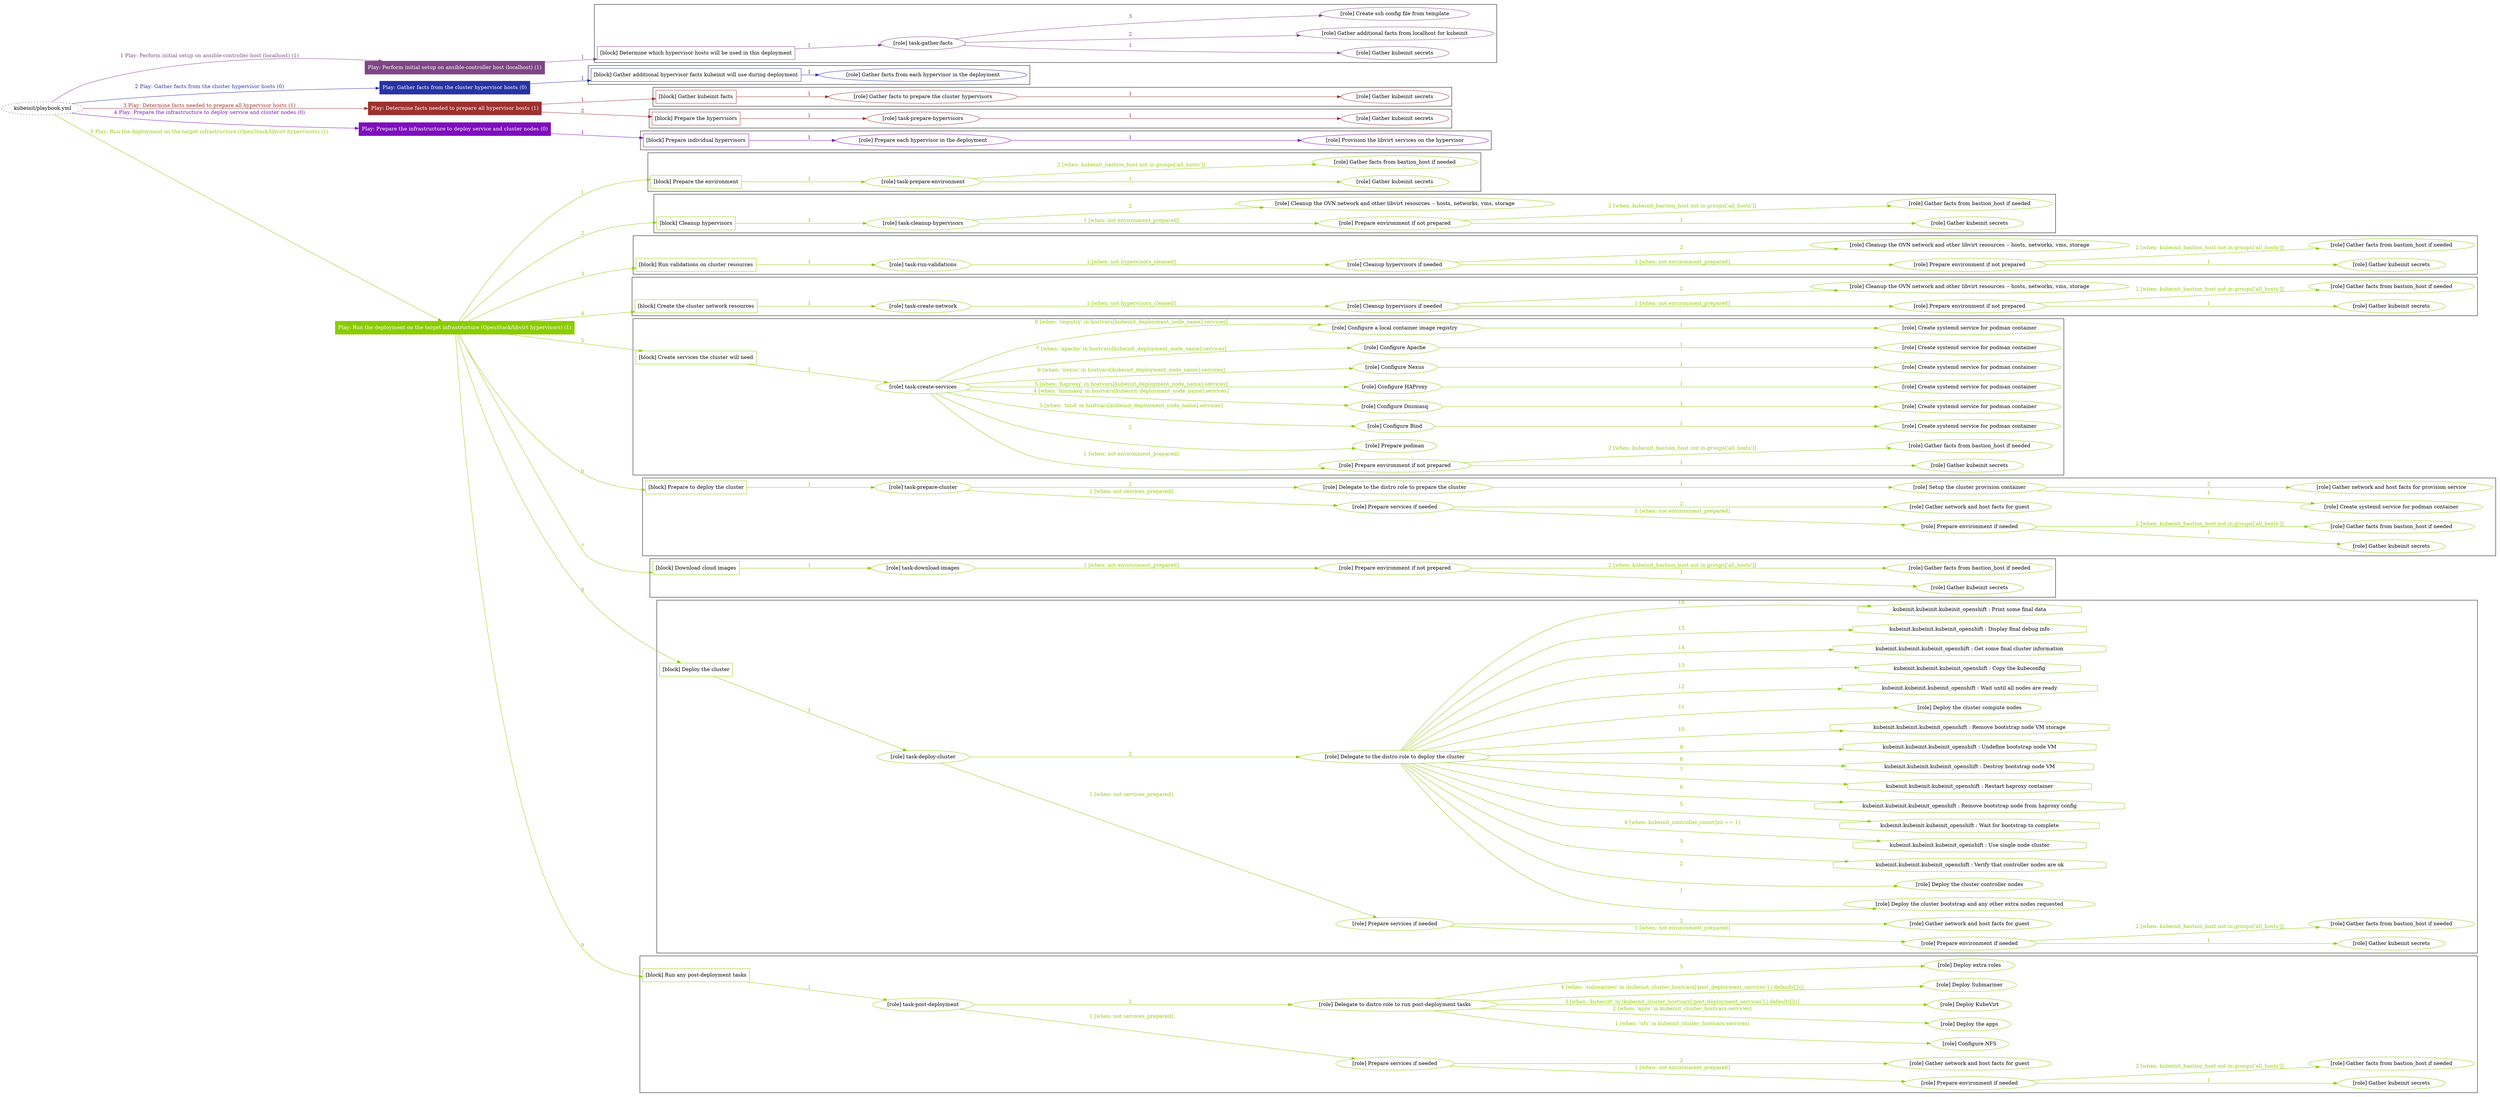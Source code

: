digraph {
	graph [concentrate=true ordering=in rankdir=LR ratio=fill]
	edge [esep=5 sep=10]
	"kubeinit/playbook.yml" [URL="/home/runner/work/kubeinit/kubeinit/kubeinit/playbook.yml" id=playbook_2d89cec2 style=dotted]
	"kubeinit/playbook.yml" -> play_f804d0a8 [label="1 Play: Perform initial setup on ansible-controller host (localhost) (1)" color="#7f4686" fontcolor="#7f4686" id=edge_play_f804d0a8 labeltooltip="1 Play: Perform initial setup on ansible-controller host (localhost) (1)" tooltip="1 Play: Perform initial setup on ansible-controller host (localhost) (1)"]
	subgraph "Play: Perform initial setup on ansible-controller host (localhost) (1)" {
		play_f804d0a8 [label="Play: Perform initial setup on ansible-controller host (localhost) (1)" URL="/home/runner/work/kubeinit/kubeinit/kubeinit/playbook.yml" color="#7f4686" fontcolor="#ffffff" id=play_f804d0a8 shape=box style=filled tooltip=localhost]
		play_f804d0a8 -> block_c2fae3d0 [label=1 color="#7f4686" fontcolor="#7f4686" id=edge_block_c2fae3d0 labeltooltip=1 tooltip=1]
		subgraph cluster_block_c2fae3d0 {
			block_c2fae3d0 [label="[block] Determine which hypervisor hosts will be used in this deployment" URL="/home/runner/work/kubeinit/kubeinit/kubeinit/playbook.yml" color="#7f4686" id=block_c2fae3d0 labeltooltip="Determine which hypervisor hosts will be used in this deployment" shape=box tooltip="Determine which hypervisor hosts will be used in this deployment"]
			block_c2fae3d0 -> role_fbce65bf [label="1 " color="#7f4686" fontcolor="#7f4686" id=edge_role_fbce65bf labeltooltip="1 " tooltip="1 "]
			subgraph "task-gather-facts" {
				role_fbce65bf [label="[role] task-gather-facts" URL="/home/runner/work/kubeinit/kubeinit/kubeinit/playbook.yml" color="#7f4686" id=role_fbce65bf tooltip="task-gather-facts"]
				role_fbce65bf -> role_a2bed62c [label="1 " color="#7f4686" fontcolor="#7f4686" id=edge_role_a2bed62c labeltooltip="1 " tooltip="1 "]
				subgraph "Gather kubeinit secrets" {
					role_a2bed62c [label="[role] Gather kubeinit secrets" URL="/home/runner/.ansible/collections/ansible_collections/kubeinit/kubeinit/roles/kubeinit_prepare/tasks/build_hypervisors_group.yml" color="#7f4686" id=role_a2bed62c tooltip="Gather kubeinit secrets"]
				}
				role_fbce65bf -> role_95b2a294 [label="2 " color="#7f4686" fontcolor="#7f4686" id=edge_role_95b2a294 labeltooltip="2 " tooltip="2 "]
				subgraph "Gather additional facts from localhost for kubeinit" {
					role_95b2a294 [label="[role] Gather additional facts from localhost for kubeinit" URL="/home/runner/.ansible/collections/ansible_collections/kubeinit/kubeinit/roles/kubeinit_prepare/tasks/build_hypervisors_group.yml" color="#7f4686" id=role_95b2a294 tooltip="Gather additional facts from localhost for kubeinit"]
				}
				role_fbce65bf -> role_32af27b3 [label="3 " color="#7f4686" fontcolor="#7f4686" id=edge_role_32af27b3 labeltooltip="3 " tooltip="3 "]
				subgraph "Create ssh config file from template" {
					role_32af27b3 [label="[role] Create ssh config file from template" URL="/home/runner/.ansible/collections/ansible_collections/kubeinit/kubeinit/roles/kubeinit_prepare/tasks/build_hypervisors_group.yml" color="#7f4686" id=role_32af27b3 tooltip="Create ssh config file from template"]
				}
			}
		}
	}
	"kubeinit/playbook.yml" -> play_397ecec4 [label="2 Play: Gather facts from the cluster hypervisor hosts (0)" color="#2832a4" fontcolor="#2832a4" id=edge_play_397ecec4 labeltooltip="2 Play: Gather facts from the cluster hypervisor hosts (0)" tooltip="2 Play: Gather facts from the cluster hypervisor hosts (0)"]
	subgraph "Play: Gather facts from the cluster hypervisor hosts (0)" {
		play_397ecec4 [label="Play: Gather facts from the cluster hypervisor hosts (0)" URL="/home/runner/work/kubeinit/kubeinit/kubeinit/playbook.yml" color="#2832a4" fontcolor="#ffffff" id=play_397ecec4 shape=box style=filled tooltip="Play: Gather facts from the cluster hypervisor hosts (0)"]
		play_397ecec4 -> block_583044f2 [label=1 color="#2832a4" fontcolor="#2832a4" id=edge_block_583044f2 labeltooltip=1 tooltip=1]
		subgraph cluster_block_583044f2 {
			block_583044f2 [label="[block] Gather additional hypervisor facts kubeinit will use during deployment" URL="/home/runner/work/kubeinit/kubeinit/kubeinit/playbook.yml" color="#2832a4" id=block_583044f2 labeltooltip="Gather additional hypervisor facts kubeinit will use during deployment" shape=box tooltip="Gather additional hypervisor facts kubeinit will use during deployment"]
			block_583044f2 -> role_77311afd [label="1 " color="#2832a4" fontcolor="#2832a4" id=edge_role_77311afd labeltooltip="1 " tooltip="1 "]
			subgraph "Gather facts from each hypervisor in the deployment" {
				role_77311afd [label="[role] Gather facts from each hypervisor in the deployment" URL="/home/runner/work/kubeinit/kubeinit/kubeinit/playbook.yml" color="#2832a4" id=role_77311afd tooltip="Gather facts from each hypervisor in the deployment"]
			}
		}
	}
	"kubeinit/playbook.yml" -> play_5069be98 [label="3 Play: Determine facts needed to prepare all hypervisor hosts (1)" color="#9d312f" fontcolor="#9d312f" id=edge_play_5069be98 labeltooltip="3 Play: Determine facts needed to prepare all hypervisor hosts (1)" tooltip="3 Play: Determine facts needed to prepare all hypervisor hosts (1)"]
	subgraph "Play: Determine facts needed to prepare all hypervisor hosts (1)" {
		play_5069be98 [label="Play: Determine facts needed to prepare all hypervisor hosts (1)" URL="/home/runner/work/kubeinit/kubeinit/kubeinit/playbook.yml" color="#9d312f" fontcolor="#ffffff" id=play_5069be98 shape=box style=filled tooltip=localhost]
		play_5069be98 -> block_ef9483ab [label=1 color="#9d312f" fontcolor="#9d312f" id=edge_block_ef9483ab labeltooltip=1 tooltip=1]
		subgraph cluster_block_ef9483ab {
			block_ef9483ab [label="[block] Gather kubeinit facts" URL="/home/runner/work/kubeinit/kubeinit/kubeinit/playbook.yml" color="#9d312f" id=block_ef9483ab labeltooltip="Gather kubeinit facts" shape=box tooltip="Gather kubeinit facts"]
			block_ef9483ab -> role_685e8c1d [label="1 " color="#9d312f" fontcolor="#9d312f" id=edge_role_685e8c1d labeltooltip="1 " tooltip="1 "]
			subgraph "Gather facts to prepare the cluster hypervisors" {
				role_685e8c1d [label="[role] Gather facts to prepare the cluster hypervisors" URL="/home/runner/work/kubeinit/kubeinit/kubeinit/playbook.yml" color="#9d312f" id=role_685e8c1d tooltip="Gather facts to prepare the cluster hypervisors"]
				role_685e8c1d -> role_532029a6 [label="1 " color="#9d312f" fontcolor="#9d312f" id=edge_role_532029a6 labeltooltip="1 " tooltip="1 "]
				subgraph "Gather kubeinit secrets" {
					role_532029a6 [label="[role] Gather kubeinit secrets" URL="/home/runner/.ansible/collections/ansible_collections/kubeinit/kubeinit/roles/kubeinit_prepare/tasks/gather_kubeinit_facts.yml" color="#9d312f" id=role_532029a6 tooltip="Gather kubeinit secrets"]
				}
			}
		}
		play_5069be98 -> block_d9164418 [label=2 color="#9d312f" fontcolor="#9d312f" id=edge_block_d9164418 labeltooltip=2 tooltip=2]
		subgraph cluster_block_d9164418 {
			block_d9164418 [label="[block] Prepare the hypervisors" URL="/home/runner/work/kubeinit/kubeinit/kubeinit/playbook.yml" color="#9d312f" id=block_d9164418 labeltooltip="Prepare the hypervisors" shape=box tooltip="Prepare the hypervisors"]
			block_d9164418 -> role_b32c4476 [label="1 " color="#9d312f" fontcolor="#9d312f" id=edge_role_b32c4476 labeltooltip="1 " tooltip="1 "]
			subgraph "task-prepare-hypervisors" {
				role_b32c4476 [label="[role] task-prepare-hypervisors" URL="/home/runner/work/kubeinit/kubeinit/kubeinit/playbook.yml" color="#9d312f" id=role_b32c4476 tooltip="task-prepare-hypervisors"]
				role_b32c4476 -> role_50bb71ec [label="1 " color="#9d312f" fontcolor="#9d312f" id=edge_role_50bb71ec labeltooltip="1 " tooltip="1 "]
				subgraph "Gather kubeinit secrets" {
					role_50bb71ec [label="[role] Gather kubeinit secrets" URL="/home/runner/.ansible/collections/ansible_collections/kubeinit/kubeinit/roles/kubeinit_prepare/tasks/gather_kubeinit_facts.yml" color="#9d312f" id=role_50bb71ec tooltip="Gather kubeinit secrets"]
				}
			}
		}
	}
	"kubeinit/playbook.yml" -> play_db5dba28 [label="4 Play: Prepare the infrastructure to deploy service and cluster nodes (0)" color="#7e0ebe" fontcolor="#7e0ebe" id=edge_play_db5dba28 labeltooltip="4 Play: Prepare the infrastructure to deploy service and cluster nodes (0)" tooltip="4 Play: Prepare the infrastructure to deploy service and cluster nodes (0)"]
	subgraph "Play: Prepare the infrastructure to deploy service and cluster nodes (0)" {
		play_db5dba28 [label="Play: Prepare the infrastructure to deploy service and cluster nodes (0)" URL="/home/runner/work/kubeinit/kubeinit/kubeinit/playbook.yml" color="#7e0ebe" fontcolor="#ffffff" id=play_db5dba28 shape=box style=filled tooltip="Play: Prepare the infrastructure to deploy service and cluster nodes (0)"]
		play_db5dba28 -> block_c2a3a880 [label=1 color="#7e0ebe" fontcolor="#7e0ebe" id=edge_block_c2a3a880 labeltooltip=1 tooltip=1]
		subgraph cluster_block_c2a3a880 {
			block_c2a3a880 [label="[block] Prepare individual hypervisors" URL="/home/runner/work/kubeinit/kubeinit/kubeinit/playbook.yml" color="#7e0ebe" id=block_c2a3a880 labeltooltip="Prepare individual hypervisors" shape=box tooltip="Prepare individual hypervisors"]
			block_c2a3a880 -> role_7e790722 [label="1 " color="#7e0ebe" fontcolor="#7e0ebe" id=edge_role_7e790722 labeltooltip="1 " tooltip="1 "]
			subgraph "Prepare each hypervisor in the deployment" {
				role_7e790722 [label="[role] Prepare each hypervisor in the deployment" URL="/home/runner/work/kubeinit/kubeinit/kubeinit/playbook.yml" color="#7e0ebe" id=role_7e790722 tooltip="Prepare each hypervisor in the deployment"]
				role_7e790722 -> role_66547500 [label="1 " color="#7e0ebe" fontcolor="#7e0ebe" id=edge_role_66547500 labeltooltip="1 " tooltip="1 "]
				subgraph "Provision the libvirt services on the hypervisor" {
					role_66547500 [label="[role] Provision the libvirt services on the hypervisor" URL="/home/runner/.ansible/collections/ansible_collections/kubeinit/kubeinit/roles/kubeinit_prepare/tasks/prepare_hypervisor.yml" color="#7e0ebe" id=role_66547500 tooltip="Provision the libvirt services on the hypervisor"]
				}
			}
		}
	}
	"kubeinit/playbook.yml" -> play_ec3b01bc [label="5 Play: Run the deployment on the target infrastructure (OpenStack/libvirt hypervisors) (1)" color="#8bcc00" fontcolor="#8bcc00" id=edge_play_ec3b01bc labeltooltip="5 Play: Run the deployment on the target infrastructure (OpenStack/libvirt hypervisors) (1)" tooltip="5 Play: Run the deployment on the target infrastructure (OpenStack/libvirt hypervisors) (1)"]
	subgraph "Play: Run the deployment on the target infrastructure (OpenStack/libvirt hypervisors) (1)" {
		play_ec3b01bc [label="Play: Run the deployment on the target infrastructure (OpenStack/libvirt hypervisors) (1)" URL="/home/runner/work/kubeinit/kubeinit/kubeinit/playbook.yml" color="#8bcc00" fontcolor="#ffffff" id=play_ec3b01bc shape=box style=filled tooltip=localhost]
		play_ec3b01bc -> block_82bf22e9 [label=1 color="#8bcc00" fontcolor="#8bcc00" id=edge_block_82bf22e9 labeltooltip=1 tooltip=1]
		subgraph cluster_block_82bf22e9 {
			block_82bf22e9 [label="[block] Prepare the environment" URL="/home/runner/work/kubeinit/kubeinit/kubeinit/playbook.yml" color="#8bcc00" id=block_82bf22e9 labeltooltip="Prepare the environment" shape=box tooltip="Prepare the environment"]
			block_82bf22e9 -> role_9a4dce06 [label="1 " color="#8bcc00" fontcolor="#8bcc00" id=edge_role_9a4dce06 labeltooltip="1 " tooltip="1 "]
			subgraph "task-prepare-environment" {
				role_9a4dce06 [label="[role] task-prepare-environment" URL="/home/runner/work/kubeinit/kubeinit/kubeinit/playbook.yml" color="#8bcc00" id=role_9a4dce06 tooltip="task-prepare-environment"]
				role_9a4dce06 -> role_5a33e8e3 [label="1 " color="#8bcc00" fontcolor="#8bcc00" id=edge_role_5a33e8e3 labeltooltip="1 " tooltip="1 "]
				subgraph "Gather kubeinit secrets" {
					role_5a33e8e3 [label="[role] Gather kubeinit secrets" URL="/home/runner/.ansible/collections/ansible_collections/kubeinit/kubeinit/roles/kubeinit_prepare/tasks/gather_kubeinit_facts.yml" color="#8bcc00" id=role_5a33e8e3 tooltip="Gather kubeinit secrets"]
				}
				role_9a4dce06 -> role_041e2d25 [label="2 [when: kubeinit_bastion_host not in groups['all_hosts']]" color="#8bcc00" fontcolor="#8bcc00" id=edge_role_041e2d25 labeltooltip="2 [when: kubeinit_bastion_host not in groups['all_hosts']]" tooltip="2 [when: kubeinit_bastion_host not in groups['all_hosts']]"]
				subgraph "Gather facts from bastion_host if needed" {
					role_041e2d25 [label="[role] Gather facts from bastion_host if needed" URL="/home/runner/.ansible/collections/ansible_collections/kubeinit/kubeinit/roles/kubeinit_prepare/tasks/main.yml" color="#8bcc00" id=role_041e2d25 tooltip="Gather facts from bastion_host if needed"]
				}
			}
		}
		play_ec3b01bc -> block_0cbc5b87 [label=2 color="#8bcc00" fontcolor="#8bcc00" id=edge_block_0cbc5b87 labeltooltip=2 tooltip=2]
		subgraph cluster_block_0cbc5b87 {
			block_0cbc5b87 [label="[block] Cleanup hypervisors" URL="/home/runner/work/kubeinit/kubeinit/kubeinit/playbook.yml" color="#8bcc00" id=block_0cbc5b87 labeltooltip="Cleanup hypervisors" shape=box tooltip="Cleanup hypervisors"]
			block_0cbc5b87 -> role_051f99f9 [label="1 " color="#8bcc00" fontcolor="#8bcc00" id=edge_role_051f99f9 labeltooltip="1 " tooltip="1 "]
			subgraph "task-cleanup-hypervisors" {
				role_051f99f9 [label="[role] task-cleanup-hypervisors" URL="/home/runner/work/kubeinit/kubeinit/kubeinit/playbook.yml" color="#8bcc00" id=role_051f99f9 tooltip="task-cleanup-hypervisors"]
				role_051f99f9 -> role_6793f28d [label="1 [when: not environment_prepared]" color="#8bcc00" fontcolor="#8bcc00" id=edge_role_6793f28d labeltooltip="1 [when: not environment_prepared]" tooltip="1 [when: not environment_prepared]"]
				subgraph "Prepare environment if not prepared" {
					role_6793f28d [label="[role] Prepare environment if not prepared" URL="/home/runner/.ansible/collections/ansible_collections/kubeinit/kubeinit/roles/kubeinit_libvirt/tasks/cleanup_hypervisors.yml" color="#8bcc00" id=role_6793f28d tooltip="Prepare environment if not prepared"]
					role_6793f28d -> role_e7d06548 [label="1 " color="#8bcc00" fontcolor="#8bcc00" id=edge_role_e7d06548 labeltooltip="1 " tooltip="1 "]
					subgraph "Gather kubeinit secrets" {
						role_e7d06548 [label="[role] Gather kubeinit secrets" URL="/home/runner/.ansible/collections/ansible_collections/kubeinit/kubeinit/roles/kubeinit_prepare/tasks/gather_kubeinit_facts.yml" color="#8bcc00" id=role_e7d06548 tooltip="Gather kubeinit secrets"]
					}
					role_6793f28d -> role_9310becb [label="2 [when: kubeinit_bastion_host not in groups['all_hosts']]" color="#8bcc00" fontcolor="#8bcc00" id=edge_role_9310becb labeltooltip="2 [when: kubeinit_bastion_host not in groups['all_hosts']]" tooltip="2 [when: kubeinit_bastion_host not in groups['all_hosts']]"]
					subgraph "Gather facts from bastion_host if needed" {
						role_9310becb [label="[role] Gather facts from bastion_host if needed" URL="/home/runner/.ansible/collections/ansible_collections/kubeinit/kubeinit/roles/kubeinit_prepare/tasks/main.yml" color="#8bcc00" id=role_9310becb tooltip="Gather facts from bastion_host if needed"]
					}
				}
				role_051f99f9 -> role_09af8f68 [label="2 " color="#8bcc00" fontcolor="#8bcc00" id=edge_role_09af8f68 labeltooltip="2 " tooltip="2 "]
				subgraph "Cleanup the OVN network and other libvirt resources -- hosts, networks, vms, storage" {
					role_09af8f68 [label="[role] Cleanup the OVN network and other libvirt resources -- hosts, networks, vms, storage" URL="/home/runner/.ansible/collections/ansible_collections/kubeinit/kubeinit/roles/kubeinit_libvirt/tasks/cleanup_hypervisors.yml" color="#8bcc00" id=role_09af8f68 tooltip="Cleanup the OVN network and other libvirt resources -- hosts, networks, vms, storage"]
				}
			}
		}
		play_ec3b01bc -> block_9920ec04 [label=3 color="#8bcc00" fontcolor="#8bcc00" id=edge_block_9920ec04 labeltooltip=3 tooltip=3]
		subgraph cluster_block_9920ec04 {
			block_9920ec04 [label="[block] Run validations on cluster resources" URL="/home/runner/work/kubeinit/kubeinit/kubeinit/playbook.yml" color="#8bcc00" id=block_9920ec04 labeltooltip="Run validations on cluster resources" shape=box tooltip="Run validations on cluster resources"]
			block_9920ec04 -> role_30acf5d7 [label="1 " color="#8bcc00" fontcolor="#8bcc00" id=edge_role_30acf5d7 labeltooltip="1 " tooltip="1 "]
			subgraph "task-run-validations" {
				role_30acf5d7 [label="[role] task-run-validations" URL="/home/runner/work/kubeinit/kubeinit/kubeinit/playbook.yml" color="#8bcc00" id=role_30acf5d7 tooltip="task-run-validations"]
				role_30acf5d7 -> role_66db9a13 [label="1 [when: not hypervisors_cleaned]" color="#8bcc00" fontcolor="#8bcc00" id=edge_role_66db9a13 labeltooltip="1 [when: not hypervisors_cleaned]" tooltip="1 [when: not hypervisors_cleaned]"]
				subgraph "Cleanup hypervisors if needed" {
					role_66db9a13 [label="[role] Cleanup hypervisors if needed" URL="/home/runner/.ansible/collections/ansible_collections/kubeinit/kubeinit/roles/kubeinit_validations/tasks/main.yml" color="#8bcc00" id=role_66db9a13 tooltip="Cleanup hypervisors if needed"]
					role_66db9a13 -> role_931ef100 [label="1 [when: not environment_prepared]" color="#8bcc00" fontcolor="#8bcc00" id=edge_role_931ef100 labeltooltip="1 [when: not environment_prepared]" tooltip="1 [when: not environment_prepared]"]
					subgraph "Prepare environment if not prepared" {
						role_931ef100 [label="[role] Prepare environment if not prepared" URL="/home/runner/.ansible/collections/ansible_collections/kubeinit/kubeinit/roles/kubeinit_libvirt/tasks/cleanup_hypervisors.yml" color="#8bcc00" id=role_931ef100 tooltip="Prepare environment if not prepared"]
						role_931ef100 -> role_b9eb2072 [label="1 " color="#8bcc00" fontcolor="#8bcc00" id=edge_role_b9eb2072 labeltooltip="1 " tooltip="1 "]
						subgraph "Gather kubeinit secrets" {
							role_b9eb2072 [label="[role] Gather kubeinit secrets" URL="/home/runner/.ansible/collections/ansible_collections/kubeinit/kubeinit/roles/kubeinit_prepare/tasks/gather_kubeinit_facts.yml" color="#8bcc00" id=role_b9eb2072 tooltip="Gather kubeinit secrets"]
						}
						role_931ef100 -> role_a6d5943b [label="2 [when: kubeinit_bastion_host not in groups['all_hosts']]" color="#8bcc00" fontcolor="#8bcc00" id=edge_role_a6d5943b labeltooltip="2 [when: kubeinit_bastion_host not in groups['all_hosts']]" tooltip="2 [when: kubeinit_bastion_host not in groups['all_hosts']]"]
						subgraph "Gather facts from bastion_host if needed" {
							role_a6d5943b [label="[role] Gather facts from bastion_host if needed" URL="/home/runner/.ansible/collections/ansible_collections/kubeinit/kubeinit/roles/kubeinit_prepare/tasks/main.yml" color="#8bcc00" id=role_a6d5943b tooltip="Gather facts from bastion_host if needed"]
						}
					}
					role_66db9a13 -> role_ffb6c5ae [label="2 " color="#8bcc00" fontcolor="#8bcc00" id=edge_role_ffb6c5ae labeltooltip="2 " tooltip="2 "]
					subgraph "Cleanup the OVN network and other libvirt resources -- hosts, networks, vms, storage" {
						role_ffb6c5ae [label="[role] Cleanup the OVN network and other libvirt resources -- hosts, networks, vms, storage" URL="/home/runner/.ansible/collections/ansible_collections/kubeinit/kubeinit/roles/kubeinit_libvirt/tasks/cleanup_hypervisors.yml" color="#8bcc00" id=role_ffb6c5ae tooltip="Cleanup the OVN network and other libvirt resources -- hosts, networks, vms, storage"]
					}
				}
			}
		}
		play_ec3b01bc -> block_1b2edfa9 [label=4 color="#8bcc00" fontcolor="#8bcc00" id=edge_block_1b2edfa9 labeltooltip=4 tooltip=4]
		subgraph cluster_block_1b2edfa9 {
			block_1b2edfa9 [label="[block] Create the cluster network resources" URL="/home/runner/work/kubeinit/kubeinit/kubeinit/playbook.yml" color="#8bcc00" id=block_1b2edfa9 labeltooltip="Create the cluster network resources" shape=box tooltip="Create the cluster network resources"]
			block_1b2edfa9 -> role_0ecd805f [label="1 " color="#8bcc00" fontcolor="#8bcc00" id=edge_role_0ecd805f labeltooltip="1 " tooltip="1 "]
			subgraph "task-create-network" {
				role_0ecd805f [label="[role] task-create-network" URL="/home/runner/work/kubeinit/kubeinit/kubeinit/playbook.yml" color="#8bcc00" id=role_0ecd805f tooltip="task-create-network"]
				role_0ecd805f -> role_55a44c06 [label="1 [when: not hypervisors_cleaned]" color="#8bcc00" fontcolor="#8bcc00" id=edge_role_55a44c06 labeltooltip="1 [when: not hypervisors_cleaned]" tooltip="1 [when: not hypervisors_cleaned]"]
				subgraph "Cleanup hypervisors if needed" {
					role_55a44c06 [label="[role] Cleanup hypervisors if needed" URL="/home/runner/.ansible/collections/ansible_collections/kubeinit/kubeinit/roles/kubeinit_libvirt/tasks/create_network.yml" color="#8bcc00" id=role_55a44c06 tooltip="Cleanup hypervisors if needed"]
					role_55a44c06 -> role_7d44aa93 [label="1 [when: not environment_prepared]" color="#8bcc00" fontcolor="#8bcc00" id=edge_role_7d44aa93 labeltooltip="1 [when: not environment_prepared]" tooltip="1 [when: not environment_prepared]"]
					subgraph "Prepare environment if not prepared" {
						role_7d44aa93 [label="[role] Prepare environment if not prepared" URL="/home/runner/.ansible/collections/ansible_collections/kubeinit/kubeinit/roles/kubeinit_libvirt/tasks/cleanup_hypervisors.yml" color="#8bcc00" id=role_7d44aa93 tooltip="Prepare environment if not prepared"]
						role_7d44aa93 -> role_d6fbf2f2 [label="1 " color="#8bcc00" fontcolor="#8bcc00" id=edge_role_d6fbf2f2 labeltooltip="1 " tooltip="1 "]
						subgraph "Gather kubeinit secrets" {
							role_d6fbf2f2 [label="[role] Gather kubeinit secrets" URL="/home/runner/.ansible/collections/ansible_collections/kubeinit/kubeinit/roles/kubeinit_prepare/tasks/gather_kubeinit_facts.yml" color="#8bcc00" id=role_d6fbf2f2 tooltip="Gather kubeinit secrets"]
						}
						role_7d44aa93 -> role_a9f3824c [label="2 [when: kubeinit_bastion_host not in groups['all_hosts']]" color="#8bcc00" fontcolor="#8bcc00" id=edge_role_a9f3824c labeltooltip="2 [when: kubeinit_bastion_host not in groups['all_hosts']]" tooltip="2 [when: kubeinit_bastion_host not in groups['all_hosts']]"]
						subgraph "Gather facts from bastion_host if needed" {
							role_a9f3824c [label="[role] Gather facts from bastion_host if needed" URL="/home/runner/.ansible/collections/ansible_collections/kubeinit/kubeinit/roles/kubeinit_prepare/tasks/main.yml" color="#8bcc00" id=role_a9f3824c tooltip="Gather facts from bastion_host if needed"]
						}
					}
					role_55a44c06 -> role_bc2e01d4 [label="2 " color="#8bcc00" fontcolor="#8bcc00" id=edge_role_bc2e01d4 labeltooltip="2 " tooltip="2 "]
					subgraph "Cleanup the OVN network and other libvirt resources -- hosts, networks, vms, storage" {
						role_bc2e01d4 [label="[role] Cleanup the OVN network and other libvirt resources -- hosts, networks, vms, storage" URL="/home/runner/.ansible/collections/ansible_collections/kubeinit/kubeinit/roles/kubeinit_libvirt/tasks/cleanup_hypervisors.yml" color="#8bcc00" id=role_bc2e01d4 tooltip="Cleanup the OVN network and other libvirt resources -- hosts, networks, vms, storage"]
					}
				}
			}
		}
		play_ec3b01bc -> block_61fd705f [label=5 color="#8bcc00" fontcolor="#8bcc00" id=edge_block_61fd705f labeltooltip=5 tooltip=5]
		subgraph cluster_block_61fd705f {
			block_61fd705f [label="[block] Create services the cluster will need" URL="/home/runner/work/kubeinit/kubeinit/kubeinit/playbook.yml" color="#8bcc00" id=block_61fd705f labeltooltip="Create services the cluster will need" shape=box tooltip="Create services the cluster will need"]
			block_61fd705f -> role_12852567 [label="1 " color="#8bcc00" fontcolor="#8bcc00" id=edge_role_12852567 labeltooltip="1 " tooltip="1 "]
			subgraph "task-create-services" {
				role_12852567 [label="[role] task-create-services" URL="/home/runner/work/kubeinit/kubeinit/kubeinit/playbook.yml" color="#8bcc00" id=role_12852567 tooltip="task-create-services"]
				role_12852567 -> role_05748959 [label="1 [when: not environment_prepared]" color="#8bcc00" fontcolor="#8bcc00" id=edge_role_05748959 labeltooltip="1 [when: not environment_prepared]" tooltip="1 [when: not environment_prepared]"]
				subgraph "Prepare environment if not prepared" {
					role_05748959 [label="[role] Prepare environment if not prepared" URL="/home/runner/.ansible/collections/ansible_collections/kubeinit/kubeinit/roles/kubeinit_services/tasks/main.yml" color="#8bcc00" id=role_05748959 tooltip="Prepare environment if not prepared"]
					role_05748959 -> role_b3fdc9f5 [label="1 " color="#8bcc00" fontcolor="#8bcc00" id=edge_role_b3fdc9f5 labeltooltip="1 " tooltip="1 "]
					subgraph "Gather kubeinit secrets" {
						role_b3fdc9f5 [label="[role] Gather kubeinit secrets" URL="/home/runner/.ansible/collections/ansible_collections/kubeinit/kubeinit/roles/kubeinit_prepare/tasks/gather_kubeinit_facts.yml" color="#8bcc00" id=role_b3fdc9f5 tooltip="Gather kubeinit secrets"]
					}
					role_05748959 -> role_50d6d480 [label="2 [when: kubeinit_bastion_host not in groups['all_hosts']]" color="#8bcc00" fontcolor="#8bcc00" id=edge_role_50d6d480 labeltooltip="2 [when: kubeinit_bastion_host not in groups['all_hosts']]" tooltip="2 [when: kubeinit_bastion_host not in groups['all_hosts']]"]
					subgraph "Gather facts from bastion_host if needed" {
						role_50d6d480 [label="[role] Gather facts from bastion_host if needed" URL="/home/runner/.ansible/collections/ansible_collections/kubeinit/kubeinit/roles/kubeinit_prepare/tasks/main.yml" color="#8bcc00" id=role_50d6d480 tooltip="Gather facts from bastion_host if needed"]
					}
				}
				role_12852567 -> role_67ed81de [label="2 " color="#8bcc00" fontcolor="#8bcc00" id=edge_role_67ed81de labeltooltip="2 " tooltip="2 "]
				subgraph "Prepare podman" {
					role_67ed81de [label="[role] Prepare podman" URL="/home/runner/.ansible/collections/ansible_collections/kubeinit/kubeinit/roles/kubeinit_services/tasks/00_create_service_pod.yml" color="#8bcc00" id=role_67ed81de tooltip="Prepare podman"]
				}
				role_12852567 -> role_6922cdb2 [label="3 [when: 'bind' in hostvars[kubeinit_deployment_node_name].services]" color="#8bcc00" fontcolor="#8bcc00" id=edge_role_6922cdb2 labeltooltip="3 [when: 'bind' in hostvars[kubeinit_deployment_node_name].services]" tooltip="3 [when: 'bind' in hostvars[kubeinit_deployment_node_name].services]"]
				subgraph "Configure Bind" {
					role_6922cdb2 [label="[role] Configure Bind" URL="/home/runner/.ansible/collections/ansible_collections/kubeinit/kubeinit/roles/kubeinit_services/tasks/start_services_containers.yml" color="#8bcc00" id=role_6922cdb2 tooltip="Configure Bind"]
					role_6922cdb2 -> role_7eacbf1d [label="1 " color="#8bcc00" fontcolor="#8bcc00" id=edge_role_7eacbf1d labeltooltip="1 " tooltip="1 "]
					subgraph "Create systemd service for podman container" {
						role_7eacbf1d [label="[role] Create systemd service for podman container" URL="/home/runner/.ansible/collections/ansible_collections/kubeinit/kubeinit/roles/kubeinit_bind/tasks/main.yml" color="#8bcc00" id=role_7eacbf1d tooltip="Create systemd service for podman container"]
					}
				}
				role_12852567 -> role_46094e14 [label="4 [when: 'dnsmasq' in hostvars[kubeinit_deployment_node_name].services]" color="#8bcc00" fontcolor="#8bcc00" id=edge_role_46094e14 labeltooltip="4 [when: 'dnsmasq' in hostvars[kubeinit_deployment_node_name].services]" tooltip="4 [when: 'dnsmasq' in hostvars[kubeinit_deployment_node_name].services]"]
				subgraph "Configure Dnsmasq" {
					role_46094e14 [label="[role] Configure Dnsmasq" URL="/home/runner/.ansible/collections/ansible_collections/kubeinit/kubeinit/roles/kubeinit_services/tasks/start_services_containers.yml" color="#8bcc00" id=role_46094e14 tooltip="Configure Dnsmasq"]
					role_46094e14 -> role_415014da [label="1 " color="#8bcc00" fontcolor="#8bcc00" id=edge_role_415014da labeltooltip="1 " tooltip="1 "]
					subgraph "Create systemd service for podman container" {
						role_415014da [label="[role] Create systemd service for podman container" URL="/home/runner/.ansible/collections/ansible_collections/kubeinit/kubeinit/roles/kubeinit_dnsmasq/tasks/main.yml" color="#8bcc00" id=role_415014da tooltip="Create systemd service for podman container"]
					}
				}
				role_12852567 -> role_8dca425c [label="5 [when: 'haproxy' in hostvars[kubeinit_deployment_node_name].services]" color="#8bcc00" fontcolor="#8bcc00" id=edge_role_8dca425c labeltooltip="5 [when: 'haproxy' in hostvars[kubeinit_deployment_node_name].services]" tooltip="5 [when: 'haproxy' in hostvars[kubeinit_deployment_node_name].services]"]
				subgraph "Configure HAProxy" {
					role_8dca425c [label="[role] Configure HAProxy" URL="/home/runner/.ansible/collections/ansible_collections/kubeinit/kubeinit/roles/kubeinit_services/tasks/start_services_containers.yml" color="#8bcc00" id=role_8dca425c tooltip="Configure HAProxy"]
					role_8dca425c -> role_4b9a9977 [label="1 " color="#8bcc00" fontcolor="#8bcc00" id=edge_role_4b9a9977 labeltooltip="1 " tooltip="1 "]
					subgraph "Create systemd service for podman container" {
						role_4b9a9977 [label="[role] Create systemd service for podman container" URL="/home/runner/.ansible/collections/ansible_collections/kubeinit/kubeinit/roles/kubeinit_haproxy/tasks/main.yml" color="#8bcc00" id=role_4b9a9977 tooltip="Create systemd service for podman container"]
					}
				}
				role_12852567 -> role_a4807409 [label="6 [when: 'nexus' in hostvars[kubeinit_deployment_node_name].services]" color="#8bcc00" fontcolor="#8bcc00" id=edge_role_a4807409 labeltooltip="6 [when: 'nexus' in hostvars[kubeinit_deployment_node_name].services]" tooltip="6 [when: 'nexus' in hostvars[kubeinit_deployment_node_name].services]"]
				subgraph "Configure Nexus" {
					role_a4807409 [label="[role] Configure Nexus" URL="/home/runner/.ansible/collections/ansible_collections/kubeinit/kubeinit/roles/kubeinit_services/tasks/start_services_containers.yml" color="#8bcc00" id=role_a4807409 tooltip="Configure Nexus"]
					role_a4807409 -> role_c62c59d0 [label="1 " color="#8bcc00" fontcolor="#8bcc00" id=edge_role_c62c59d0 labeltooltip="1 " tooltip="1 "]
					subgraph "Create systemd service for podman container" {
						role_c62c59d0 [label="[role] Create systemd service for podman container" URL="/home/runner/.ansible/collections/ansible_collections/kubeinit/kubeinit/roles/kubeinit_nexus/tasks/main.yml" color="#8bcc00" id=role_c62c59d0 tooltip="Create systemd service for podman container"]
					}
				}
				role_12852567 -> role_136a867c [label="7 [when: 'apache' in hostvars[kubeinit_deployment_node_name].services]" color="#8bcc00" fontcolor="#8bcc00" id=edge_role_136a867c labeltooltip="7 [when: 'apache' in hostvars[kubeinit_deployment_node_name].services]" tooltip="7 [when: 'apache' in hostvars[kubeinit_deployment_node_name].services]"]
				subgraph "Configure Apache" {
					role_136a867c [label="[role] Configure Apache" URL="/home/runner/.ansible/collections/ansible_collections/kubeinit/kubeinit/roles/kubeinit_services/tasks/start_services_containers.yml" color="#8bcc00" id=role_136a867c tooltip="Configure Apache"]
					role_136a867c -> role_b4e6fcc5 [label="1 " color="#8bcc00" fontcolor="#8bcc00" id=edge_role_b4e6fcc5 labeltooltip="1 " tooltip="1 "]
					subgraph "Create systemd service for podman container" {
						role_b4e6fcc5 [label="[role] Create systemd service for podman container" URL="/home/runner/.ansible/collections/ansible_collections/kubeinit/kubeinit/roles/kubeinit_apache/tasks/main.yml" color="#8bcc00" id=role_b4e6fcc5 tooltip="Create systemd service for podman container"]
					}
				}
				role_12852567 -> role_a1e2bf2a [label="8 [when: 'registry' in hostvars[kubeinit_deployment_node_name].services]" color="#8bcc00" fontcolor="#8bcc00" id=edge_role_a1e2bf2a labeltooltip="8 [when: 'registry' in hostvars[kubeinit_deployment_node_name].services]" tooltip="8 [when: 'registry' in hostvars[kubeinit_deployment_node_name].services]"]
				subgraph "Configure a local container image registry" {
					role_a1e2bf2a [label="[role] Configure a local container image registry" URL="/home/runner/.ansible/collections/ansible_collections/kubeinit/kubeinit/roles/kubeinit_services/tasks/start_services_containers.yml" color="#8bcc00" id=role_a1e2bf2a tooltip="Configure a local container image registry"]
					role_a1e2bf2a -> role_d347e96a [label="1 " color="#8bcc00" fontcolor="#8bcc00" id=edge_role_d347e96a labeltooltip="1 " tooltip="1 "]
					subgraph "Create systemd service for podman container" {
						role_d347e96a [label="[role] Create systemd service for podman container" URL="/home/runner/.ansible/collections/ansible_collections/kubeinit/kubeinit/roles/kubeinit_registry/tasks/main.yml" color="#8bcc00" id=role_d347e96a tooltip="Create systemd service for podman container"]
					}
				}
			}
		}
		play_ec3b01bc -> block_7498ead3 [label=6 color="#8bcc00" fontcolor="#8bcc00" id=edge_block_7498ead3 labeltooltip=6 tooltip=6]
		subgraph cluster_block_7498ead3 {
			block_7498ead3 [label="[block] Prepare to deploy the cluster" URL="/home/runner/work/kubeinit/kubeinit/kubeinit/playbook.yml" color="#8bcc00" id=block_7498ead3 labeltooltip="Prepare to deploy the cluster" shape=box tooltip="Prepare to deploy the cluster"]
			block_7498ead3 -> role_93d172fc [label="1 " color="#8bcc00" fontcolor="#8bcc00" id=edge_role_93d172fc labeltooltip="1 " tooltip="1 "]
			subgraph "task-prepare-cluster" {
				role_93d172fc [label="[role] task-prepare-cluster" URL="/home/runner/work/kubeinit/kubeinit/kubeinit/playbook.yml" color="#8bcc00" id=role_93d172fc tooltip="task-prepare-cluster"]
				role_93d172fc -> role_c3e30fb0 [label="1 [when: not services_prepared]" color="#8bcc00" fontcolor="#8bcc00" id=edge_role_c3e30fb0 labeltooltip="1 [when: not services_prepared]" tooltip="1 [when: not services_prepared]"]
				subgraph "Prepare services if needed" {
					role_c3e30fb0 [label="[role] Prepare services if needed" URL="/home/runner/.ansible/collections/ansible_collections/kubeinit/kubeinit/roles/kubeinit_prepare/tasks/prepare_cluster.yml" color="#8bcc00" id=role_c3e30fb0 tooltip="Prepare services if needed"]
					role_c3e30fb0 -> role_ec446d6d [label="1 [when: not environment_prepared]" color="#8bcc00" fontcolor="#8bcc00" id=edge_role_ec446d6d labeltooltip="1 [when: not environment_prepared]" tooltip="1 [when: not environment_prepared]"]
					subgraph "Prepare environment if needed" {
						role_ec446d6d [label="[role] Prepare environment if needed" URL="/home/runner/.ansible/collections/ansible_collections/kubeinit/kubeinit/roles/kubeinit_services/tasks/prepare_services.yml" color="#8bcc00" id=role_ec446d6d tooltip="Prepare environment if needed"]
						role_ec446d6d -> role_21bc5832 [label="1 " color="#8bcc00" fontcolor="#8bcc00" id=edge_role_21bc5832 labeltooltip="1 " tooltip="1 "]
						subgraph "Gather kubeinit secrets" {
							role_21bc5832 [label="[role] Gather kubeinit secrets" URL="/home/runner/.ansible/collections/ansible_collections/kubeinit/kubeinit/roles/kubeinit_prepare/tasks/gather_kubeinit_facts.yml" color="#8bcc00" id=role_21bc5832 tooltip="Gather kubeinit secrets"]
						}
						role_ec446d6d -> role_5d34ccf7 [label="2 [when: kubeinit_bastion_host not in groups['all_hosts']]" color="#8bcc00" fontcolor="#8bcc00" id=edge_role_5d34ccf7 labeltooltip="2 [when: kubeinit_bastion_host not in groups['all_hosts']]" tooltip="2 [when: kubeinit_bastion_host not in groups['all_hosts']]"]
						subgraph "Gather facts from bastion_host if needed" {
							role_5d34ccf7 [label="[role] Gather facts from bastion_host if needed" URL="/home/runner/.ansible/collections/ansible_collections/kubeinit/kubeinit/roles/kubeinit_prepare/tasks/main.yml" color="#8bcc00" id=role_5d34ccf7 tooltip="Gather facts from bastion_host if needed"]
						}
					}
					role_c3e30fb0 -> role_37cc78cc [label="2 " color="#8bcc00" fontcolor="#8bcc00" id=edge_role_37cc78cc labeltooltip="2 " tooltip="2 "]
					subgraph "Gather network and host facts for guest" {
						role_37cc78cc [label="[role] Gather network and host facts for guest" URL="/home/runner/.ansible/collections/ansible_collections/kubeinit/kubeinit/roles/kubeinit_services/tasks/prepare_services.yml" color="#8bcc00" id=role_37cc78cc tooltip="Gather network and host facts for guest"]
					}
				}
				role_93d172fc -> role_5e623a1c [label="2 " color="#8bcc00" fontcolor="#8bcc00" id=edge_role_5e623a1c labeltooltip="2 " tooltip="2 "]
				subgraph "Delegate to the distro role to prepare the cluster" {
					role_5e623a1c [label="[role] Delegate to the distro role to prepare the cluster" URL="/home/runner/.ansible/collections/ansible_collections/kubeinit/kubeinit/roles/kubeinit_prepare/tasks/prepare_cluster.yml" color="#8bcc00" id=role_5e623a1c tooltip="Delegate to the distro role to prepare the cluster"]
					role_5e623a1c -> role_8de1a960 [label="1 " color="#8bcc00" fontcolor="#8bcc00" id=edge_role_8de1a960 labeltooltip="1 " tooltip="1 "]
					subgraph "Setup the cluster provision container" {
						role_8de1a960 [label="[role] Setup the cluster provision container" URL="/home/runner/.ansible/collections/ansible_collections/kubeinit/kubeinit/roles/kubeinit_openshift/tasks/prepare_cluster.yml" color="#8bcc00" id=role_8de1a960 tooltip="Setup the cluster provision container"]
						role_8de1a960 -> role_04d658f6 [label="1 " color="#8bcc00" fontcolor="#8bcc00" id=edge_role_04d658f6 labeltooltip="1 " tooltip="1 "]
						subgraph "Create systemd service for podman container" {
							role_04d658f6 [label="[role] Create systemd service for podman container" URL="/home/runner/.ansible/collections/ansible_collections/kubeinit/kubeinit/roles/kubeinit_services/tasks/create_provision_container.yml" color="#8bcc00" id=role_04d658f6 tooltip="Create systemd service for podman container"]
						}
						role_8de1a960 -> role_5ddbee76 [label="2 " color="#8bcc00" fontcolor="#8bcc00" id=edge_role_5ddbee76 labeltooltip="2 " tooltip="2 "]
						subgraph "Gather network and host facts for provision service" {
							role_5ddbee76 [label="[role] Gather network and host facts for provision service" URL="/home/runner/.ansible/collections/ansible_collections/kubeinit/kubeinit/roles/kubeinit_services/tasks/create_provision_container.yml" color="#8bcc00" id=role_5ddbee76 tooltip="Gather network and host facts for provision service"]
						}
					}
				}
			}
		}
		play_ec3b01bc -> block_be1ecddd [label=7 color="#8bcc00" fontcolor="#8bcc00" id=edge_block_be1ecddd labeltooltip=7 tooltip=7]
		subgraph cluster_block_be1ecddd {
			block_be1ecddd [label="[block] Download cloud images" URL="/home/runner/work/kubeinit/kubeinit/kubeinit/playbook.yml" color="#8bcc00" id=block_be1ecddd labeltooltip="Download cloud images" shape=box tooltip="Download cloud images"]
			block_be1ecddd -> role_270dbef8 [label="1 " color="#8bcc00" fontcolor="#8bcc00" id=edge_role_270dbef8 labeltooltip="1 " tooltip="1 "]
			subgraph "task-download-images" {
				role_270dbef8 [label="[role] task-download-images" URL="/home/runner/work/kubeinit/kubeinit/kubeinit/playbook.yml" color="#8bcc00" id=role_270dbef8 tooltip="task-download-images"]
				role_270dbef8 -> role_14eeffde [label="1 [when: not environment_prepared]" color="#8bcc00" fontcolor="#8bcc00" id=edge_role_14eeffde labeltooltip="1 [when: not environment_prepared]" tooltip="1 [when: not environment_prepared]"]
				subgraph "Prepare environment if not prepared" {
					role_14eeffde [label="[role] Prepare environment if not prepared" URL="/home/runner/.ansible/collections/ansible_collections/kubeinit/kubeinit/roles/kubeinit_libvirt/tasks/download_cloud_images.yml" color="#8bcc00" id=role_14eeffde tooltip="Prepare environment if not prepared"]
					role_14eeffde -> role_bb5775e2 [label="1 " color="#8bcc00" fontcolor="#8bcc00" id=edge_role_bb5775e2 labeltooltip="1 " tooltip="1 "]
					subgraph "Gather kubeinit secrets" {
						role_bb5775e2 [label="[role] Gather kubeinit secrets" URL="/home/runner/.ansible/collections/ansible_collections/kubeinit/kubeinit/roles/kubeinit_prepare/tasks/gather_kubeinit_facts.yml" color="#8bcc00" id=role_bb5775e2 tooltip="Gather kubeinit secrets"]
					}
					role_14eeffde -> role_97d2046b [label="2 [when: kubeinit_bastion_host not in groups['all_hosts']]" color="#8bcc00" fontcolor="#8bcc00" id=edge_role_97d2046b labeltooltip="2 [when: kubeinit_bastion_host not in groups['all_hosts']]" tooltip="2 [when: kubeinit_bastion_host not in groups['all_hosts']]"]
					subgraph "Gather facts from bastion_host if needed" {
						role_97d2046b [label="[role] Gather facts from bastion_host if needed" URL="/home/runner/.ansible/collections/ansible_collections/kubeinit/kubeinit/roles/kubeinit_prepare/tasks/main.yml" color="#8bcc00" id=role_97d2046b tooltip="Gather facts from bastion_host if needed"]
					}
				}
			}
		}
		play_ec3b01bc -> block_6a8339df [label=8 color="#8bcc00" fontcolor="#8bcc00" id=edge_block_6a8339df labeltooltip=8 tooltip=8]
		subgraph cluster_block_6a8339df {
			block_6a8339df [label="[block] Deploy the cluster" URL="/home/runner/work/kubeinit/kubeinit/kubeinit/playbook.yml" color="#8bcc00" id=block_6a8339df labeltooltip="Deploy the cluster" shape=box tooltip="Deploy the cluster"]
			block_6a8339df -> role_26a2ad9e [label="1 " color="#8bcc00" fontcolor="#8bcc00" id=edge_role_26a2ad9e labeltooltip="1 " tooltip="1 "]
			subgraph "task-deploy-cluster" {
				role_26a2ad9e [label="[role] task-deploy-cluster" URL="/home/runner/work/kubeinit/kubeinit/kubeinit/playbook.yml" color="#8bcc00" id=role_26a2ad9e tooltip="task-deploy-cluster"]
				role_26a2ad9e -> role_503c496b [label="1 [when: not services_prepared]" color="#8bcc00" fontcolor="#8bcc00" id=edge_role_503c496b labeltooltip="1 [when: not services_prepared]" tooltip="1 [when: not services_prepared]"]
				subgraph "Prepare services if needed" {
					role_503c496b [label="[role] Prepare services if needed" URL="/home/runner/.ansible/collections/ansible_collections/kubeinit/kubeinit/roles/kubeinit_prepare/tasks/deploy_cluster.yml" color="#8bcc00" id=role_503c496b tooltip="Prepare services if needed"]
					role_503c496b -> role_21cbfc5d [label="1 [when: not environment_prepared]" color="#8bcc00" fontcolor="#8bcc00" id=edge_role_21cbfc5d labeltooltip="1 [when: not environment_prepared]" tooltip="1 [when: not environment_prepared]"]
					subgraph "Prepare environment if needed" {
						role_21cbfc5d [label="[role] Prepare environment if needed" URL="/home/runner/.ansible/collections/ansible_collections/kubeinit/kubeinit/roles/kubeinit_services/tasks/prepare_services.yml" color="#8bcc00" id=role_21cbfc5d tooltip="Prepare environment if needed"]
						role_21cbfc5d -> role_c6b2836e [label="1 " color="#8bcc00" fontcolor="#8bcc00" id=edge_role_c6b2836e labeltooltip="1 " tooltip="1 "]
						subgraph "Gather kubeinit secrets" {
							role_c6b2836e [label="[role] Gather kubeinit secrets" URL="/home/runner/.ansible/collections/ansible_collections/kubeinit/kubeinit/roles/kubeinit_prepare/tasks/gather_kubeinit_facts.yml" color="#8bcc00" id=role_c6b2836e tooltip="Gather kubeinit secrets"]
						}
						role_21cbfc5d -> role_8b8f4773 [label="2 [when: kubeinit_bastion_host not in groups['all_hosts']]" color="#8bcc00" fontcolor="#8bcc00" id=edge_role_8b8f4773 labeltooltip="2 [when: kubeinit_bastion_host not in groups['all_hosts']]" tooltip="2 [when: kubeinit_bastion_host not in groups['all_hosts']]"]
						subgraph "Gather facts from bastion_host if needed" {
							role_8b8f4773 [label="[role] Gather facts from bastion_host if needed" URL="/home/runner/.ansible/collections/ansible_collections/kubeinit/kubeinit/roles/kubeinit_prepare/tasks/main.yml" color="#8bcc00" id=role_8b8f4773 tooltip="Gather facts from bastion_host if needed"]
						}
					}
					role_503c496b -> role_80537583 [label="2 " color="#8bcc00" fontcolor="#8bcc00" id=edge_role_80537583 labeltooltip="2 " tooltip="2 "]
					subgraph "Gather network and host facts for guest" {
						role_80537583 [label="[role] Gather network and host facts for guest" URL="/home/runner/.ansible/collections/ansible_collections/kubeinit/kubeinit/roles/kubeinit_services/tasks/prepare_services.yml" color="#8bcc00" id=role_80537583 tooltip="Gather network and host facts for guest"]
					}
				}
				role_26a2ad9e -> role_745ad12f [label="2 " color="#8bcc00" fontcolor="#8bcc00" id=edge_role_745ad12f labeltooltip="2 " tooltip="2 "]
				subgraph "Delegate to the distro role to deploy the cluster" {
					role_745ad12f [label="[role] Delegate to the distro role to deploy the cluster" URL="/home/runner/.ansible/collections/ansible_collections/kubeinit/kubeinit/roles/kubeinit_prepare/tasks/deploy_cluster.yml" color="#8bcc00" id=role_745ad12f tooltip="Delegate to the distro role to deploy the cluster"]
					role_745ad12f -> role_8fa3ff49 [label="1 " color="#8bcc00" fontcolor="#8bcc00" id=edge_role_8fa3ff49 labeltooltip="1 " tooltip="1 "]
					subgraph "Deploy the cluster bootstrap and any other extra nodes requested" {
						role_8fa3ff49 [label="[role] Deploy the cluster bootstrap and any other extra nodes requested" URL="/home/runner/.ansible/collections/ansible_collections/kubeinit/kubeinit/roles/kubeinit_openshift/tasks/main.yml" color="#8bcc00" id=role_8fa3ff49 tooltip="Deploy the cluster bootstrap and any other extra nodes requested"]
					}
					role_745ad12f -> role_66057ea8 [label="2 " color="#8bcc00" fontcolor="#8bcc00" id=edge_role_66057ea8 labeltooltip="2 " tooltip="2 "]
					subgraph "Deploy the cluster controller nodes" {
						role_66057ea8 [label="[role] Deploy the cluster controller nodes" URL="/home/runner/.ansible/collections/ansible_collections/kubeinit/kubeinit/roles/kubeinit_openshift/tasks/main.yml" color="#8bcc00" id=role_66057ea8 tooltip="Deploy the cluster controller nodes"]
					}
					task_895ecff9 [label="kubeinit.kubeinit.kubeinit_openshift : Verify that controller nodes are ok" URL="/home/runner/.ansible/collections/ansible_collections/kubeinit/kubeinit/roles/kubeinit_openshift/tasks/main.yml" color="#8bcc00" id=task_895ecff9 shape=octagon tooltip="kubeinit.kubeinit.kubeinit_openshift : Verify that controller nodes are ok"]
					role_745ad12f -> task_895ecff9 [label="3 " color="#8bcc00" fontcolor="#8bcc00" id=edge_task_895ecff9 labeltooltip="3 " tooltip="3 "]
					task_7e73e04b [label="kubeinit.kubeinit.kubeinit_openshift : Use single node cluster" URL="/home/runner/.ansible/collections/ansible_collections/kubeinit/kubeinit/roles/kubeinit_openshift/tasks/main.yml" color="#8bcc00" id=task_7e73e04b shape=octagon tooltip="kubeinit.kubeinit.kubeinit_openshift : Use single node cluster"]
					role_745ad12f -> task_7e73e04b [label="4 [when: kubeinit_controller_count|int == 1]" color="#8bcc00" fontcolor="#8bcc00" id=edge_task_7e73e04b labeltooltip="4 [when: kubeinit_controller_count|int == 1]" tooltip="4 [when: kubeinit_controller_count|int == 1]"]
					task_489788fc [label="kubeinit.kubeinit.kubeinit_openshift : Wait for bootstrap to complete" URL="/home/runner/.ansible/collections/ansible_collections/kubeinit/kubeinit/roles/kubeinit_openshift/tasks/main.yml" color="#8bcc00" id=task_489788fc shape=octagon tooltip="kubeinit.kubeinit.kubeinit_openshift : Wait for bootstrap to complete"]
					role_745ad12f -> task_489788fc [label="5 " color="#8bcc00" fontcolor="#8bcc00" id=edge_task_489788fc labeltooltip="5 " tooltip="5 "]
					task_5f2a0400 [label="kubeinit.kubeinit.kubeinit_openshift : Remove bootstrap node from haproxy config" URL="/home/runner/.ansible/collections/ansible_collections/kubeinit/kubeinit/roles/kubeinit_openshift/tasks/main.yml" color="#8bcc00" id=task_5f2a0400 shape=octagon tooltip="kubeinit.kubeinit.kubeinit_openshift : Remove bootstrap node from haproxy config"]
					role_745ad12f -> task_5f2a0400 [label="6 " color="#8bcc00" fontcolor="#8bcc00" id=edge_task_5f2a0400 labeltooltip="6 " tooltip="6 "]
					task_b4d3b5af [label="kubeinit.kubeinit.kubeinit_openshift : Restart haproxy container" URL="/home/runner/.ansible/collections/ansible_collections/kubeinit/kubeinit/roles/kubeinit_openshift/tasks/main.yml" color="#8bcc00" id=task_b4d3b5af shape=octagon tooltip="kubeinit.kubeinit.kubeinit_openshift : Restart haproxy container"]
					role_745ad12f -> task_b4d3b5af [label="7 " color="#8bcc00" fontcolor="#8bcc00" id=edge_task_b4d3b5af labeltooltip="7 " tooltip="7 "]
					task_c73bfc69 [label="kubeinit.kubeinit.kubeinit_openshift : Destroy bootstrap node VM" URL="/home/runner/.ansible/collections/ansible_collections/kubeinit/kubeinit/roles/kubeinit_openshift/tasks/main.yml" color="#8bcc00" id=task_c73bfc69 shape=octagon tooltip="kubeinit.kubeinit.kubeinit_openshift : Destroy bootstrap node VM"]
					role_745ad12f -> task_c73bfc69 [label="8 " color="#8bcc00" fontcolor="#8bcc00" id=edge_task_c73bfc69 labeltooltip="8 " tooltip="8 "]
					task_bf8d4184 [label="kubeinit.kubeinit.kubeinit_openshift : Undefine bootstrap node VM" URL="/home/runner/.ansible/collections/ansible_collections/kubeinit/kubeinit/roles/kubeinit_openshift/tasks/main.yml" color="#8bcc00" id=task_bf8d4184 shape=octagon tooltip="kubeinit.kubeinit.kubeinit_openshift : Undefine bootstrap node VM"]
					role_745ad12f -> task_bf8d4184 [label="9 " color="#8bcc00" fontcolor="#8bcc00" id=edge_task_bf8d4184 labeltooltip="9 " tooltip="9 "]
					task_90575d4f [label="kubeinit.kubeinit.kubeinit_openshift : Remove bootstrap node VM storage" URL="/home/runner/.ansible/collections/ansible_collections/kubeinit/kubeinit/roles/kubeinit_openshift/tasks/main.yml" color="#8bcc00" id=task_90575d4f shape=octagon tooltip="kubeinit.kubeinit.kubeinit_openshift : Remove bootstrap node VM storage"]
					role_745ad12f -> task_90575d4f [label="10 " color="#8bcc00" fontcolor="#8bcc00" id=edge_task_90575d4f labeltooltip="10 " tooltip="10 "]
					role_745ad12f -> role_93774151 [label="11 " color="#8bcc00" fontcolor="#8bcc00" id=edge_role_93774151 labeltooltip="11 " tooltip="11 "]
					subgraph "Deploy the cluster compute nodes" {
						role_93774151 [label="[role] Deploy the cluster compute nodes" URL="/home/runner/.ansible/collections/ansible_collections/kubeinit/kubeinit/roles/kubeinit_openshift/tasks/main.yml" color="#8bcc00" id=role_93774151 tooltip="Deploy the cluster compute nodes"]
					}
					task_902fd8c5 [label="kubeinit.kubeinit.kubeinit_openshift : Wait until all nodes are ready" URL="/home/runner/.ansible/collections/ansible_collections/kubeinit/kubeinit/roles/kubeinit_openshift/tasks/main.yml" color="#8bcc00" id=task_902fd8c5 shape=octagon tooltip="kubeinit.kubeinit.kubeinit_openshift : Wait until all nodes are ready"]
					role_745ad12f -> task_902fd8c5 [label="12 " color="#8bcc00" fontcolor="#8bcc00" id=edge_task_902fd8c5 labeltooltip="12 " tooltip="12 "]
					task_fa4c88e4 [label="kubeinit.kubeinit.kubeinit_openshift : Copy the kubeconfig" URL="/home/runner/.ansible/collections/ansible_collections/kubeinit/kubeinit/roles/kubeinit_openshift/tasks/main.yml" color="#8bcc00" id=task_fa4c88e4 shape=octagon tooltip="kubeinit.kubeinit.kubeinit_openshift : Copy the kubeconfig"]
					role_745ad12f -> task_fa4c88e4 [label="13 " color="#8bcc00" fontcolor="#8bcc00" id=edge_task_fa4c88e4 labeltooltip="13 " tooltip="13 "]
					task_a9f62c9f [label="kubeinit.kubeinit.kubeinit_openshift : Get some final cluster information" URL="/home/runner/.ansible/collections/ansible_collections/kubeinit/kubeinit/roles/kubeinit_openshift/tasks/main.yml" color="#8bcc00" id=task_a9f62c9f shape=octagon tooltip="kubeinit.kubeinit.kubeinit_openshift : Get some final cluster information"]
					role_745ad12f -> task_a9f62c9f [label="14 " color="#8bcc00" fontcolor="#8bcc00" id=edge_task_a9f62c9f labeltooltip="14 " tooltip="14 "]
					task_f3bf8e83 [label="kubeinit.kubeinit.kubeinit_openshift : Display final debug info" URL="/home/runner/.ansible/collections/ansible_collections/kubeinit/kubeinit/roles/kubeinit_openshift/tasks/main.yml" color="#8bcc00" id=task_f3bf8e83 shape=octagon tooltip="kubeinit.kubeinit.kubeinit_openshift : Display final debug info"]
					role_745ad12f -> task_f3bf8e83 [label="15 " color="#8bcc00" fontcolor="#8bcc00" id=edge_task_f3bf8e83 labeltooltip="15 " tooltip="15 "]
					task_75df7100 [label="kubeinit.kubeinit.kubeinit_openshift : Print some final data" URL="/home/runner/.ansible/collections/ansible_collections/kubeinit/kubeinit/roles/kubeinit_openshift/tasks/main.yml" color="#8bcc00" id=task_75df7100 shape=octagon tooltip="kubeinit.kubeinit.kubeinit_openshift : Print some final data"]
					role_745ad12f -> task_75df7100 [label="16 " color="#8bcc00" fontcolor="#8bcc00" id=edge_task_75df7100 labeltooltip="16 " tooltip="16 "]
				}
			}
		}
		play_ec3b01bc -> block_c5ab8f51 [label=9 color="#8bcc00" fontcolor="#8bcc00" id=edge_block_c5ab8f51 labeltooltip=9 tooltip=9]
		subgraph cluster_block_c5ab8f51 {
			block_c5ab8f51 [label="[block] Run any post-deployment tasks" URL="/home/runner/work/kubeinit/kubeinit/kubeinit/playbook.yml" color="#8bcc00" id=block_c5ab8f51 labeltooltip="Run any post-deployment tasks" shape=box tooltip="Run any post-deployment tasks"]
			block_c5ab8f51 -> role_f87f781e [label="1 " color="#8bcc00" fontcolor="#8bcc00" id=edge_role_f87f781e labeltooltip="1 " tooltip="1 "]
			subgraph "task-post-deployment" {
				role_f87f781e [label="[role] task-post-deployment" URL="/home/runner/work/kubeinit/kubeinit/kubeinit/playbook.yml" color="#8bcc00" id=role_f87f781e tooltip="task-post-deployment"]
				role_f87f781e -> role_80fb2f86 [label="1 [when: not services_prepared]" color="#8bcc00" fontcolor="#8bcc00" id=edge_role_80fb2f86 labeltooltip="1 [when: not services_prepared]" tooltip="1 [when: not services_prepared]"]
				subgraph "Prepare services if needed" {
					role_80fb2f86 [label="[role] Prepare services if needed" URL="/home/runner/.ansible/collections/ansible_collections/kubeinit/kubeinit/roles/kubeinit_prepare/tasks/post_deployment.yml" color="#8bcc00" id=role_80fb2f86 tooltip="Prepare services if needed"]
					role_80fb2f86 -> role_1e813fe7 [label="1 [when: not environment_prepared]" color="#8bcc00" fontcolor="#8bcc00" id=edge_role_1e813fe7 labeltooltip="1 [when: not environment_prepared]" tooltip="1 [when: not environment_prepared]"]
					subgraph "Prepare environment if needed" {
						role_1e813fe7 [label="[role] Prepare environment if needed" URL="/home/runner/.ansible/collections/ansible_collections/kubeinit/kubeinit/roles/kubeinit_services/tasks/prepare_services.yml" color="#8bcc00" id=role_1e813fe7 tooltip="Prepare environment if needed"]
						role_1e813fe7 -> role_87e19ae5 [label="1 " color="#8bcc00" fontcolor="#8bcc00" id=edge_role_87e19ae5 labeltooltip="1 " tooltip="1 "]
						subgraph "Gather kubeinit secrets" {
							role_87e19ae5 [label="[role] Gather kubeinit secrets" URL="/home/runner/.ansible/collections/ansible_collections/kubeinit/kubeinit/roles/kubeinit_prepare/tasks/gather_kubeinit_facts.yml" color="#8bcc00" id=role_87e19ae5 tooltip="Gather kubeinit secrets"]
						}
						role_1e813fe7 -> role_fbba6adb [label="2 [when: kubeinit_bastion_host not in groups['all_hosts']]" color="#8bcc00" fontcolor="#8bcc00" id=edge_role_fbba6adb labeltooltip="2 [when: kubeinit_bastion_host not in groups['all_hosts']]" tooltip="2 [when: kubeinit_bastion_host not in groups['all_hosts']]"]
						subgraph "Gather facts from bastion_host if needed" {
							role_fbba6adb [label="[role] Gather facts from bastion_host if needed" URL="/home/runner/.ansible/collections/ansible_collections/kubeinit/kubeinit/roles/kubeinit_prepare/tasks/main.yml" color="#8bcc00" id=role_fbba6adb tooltip="Gather facts from bastion_host if needed"]
						}
					}
					role_80fb2f86 -> role_3075674a [label="2 " color="#8bcc00" fontcolor="#8bcc00" id=edge_role_3075674a labeltooltip="2 " tooltip="2 "]
					subgraph "Gather network and host facts for guest" {
						role_3075674a [label="[role] Gather network and host facts for guest" URL="/home/runner/.ansible/collections/ansible_collections/kubeinit/kubeinit/roles/kubeinit_services/tasks/prepare_services.yml" color="#8bcc00" id=role_3075674a tooltip="Gather network and host facts for guest"]
					}
				}
				role_f87f781e -> role_e35f748e [label="2 " color="#8bcc00" fontcolor="#8bcc00" id=edge_role_e35f748e labeltooltip="2 " tooltip="2 "]
				subgraph "Delegate to distro role to run post-deployment tasks" {
					role_e35f748e [label="[role] Delegate to distro role to run post-deployment tasks" URL="/home/runner/.ansible/collections/ansible_collections/kubeinit/kubeinit/roles/kubeinit_prepare/tasks/post_deployment.yml" color="#8bcc00" id=role_e35f748e tooltip="Delegate to distro role to run post-deployment tasks"]
					role_e35f748e -> role_b3008ae1 [label="1 [when: 'nfs' in kubeinit_cluster_hostvars.services]" color="#8bcc00" fontcolor="#8bcc00" id=edge_role_b3008ae1 labeltooltip="1 [when: 'nfs' in kubeinit_cluster_hostvars.services]" tooltip="1 [when: 'nfs' in kubeinit_cluster_hostvars.services]"]
					subgraph "Configure NFS" {
						role_b3008ae1 [label="[role] Configure NFS" URL="/home/runner/.ansible/collections/ansible_collections/kubeinit/kubeinit/roles/kubeinit_openshift/tasks/post_deployment_tasks.yml" color="#8bcc00" id=role_b3008ae1 tooltip="Configure NFS"]
					}
					role_e35f748e -> role_53997751 [label="2 [when: 'apps' in kubeinit_cluster_hostvars.services]" color="#8bcc00" fontcolor="#8bcc00" id=edge_role_53997751 labeltooltip="2 [when: 'apps' in kubeinit_cluster_hostvars.services]" tooltip="2 [when: 'apps' in kubeinit_cluster_hostvars.services]"]
					subgraph "Deploy the apps" {
						role_53997751 [label="[role] Deploy the apps" URL="/home/runner/.ansible/collections/ansible_collections/kubeinit/kubeinit/roles/kubeinit_openshift/tasks/post_deployment_tasks.yml" color="#8bcc00" id=role_53997751 tooltip="Deploy the apps"]
					}
					role_e35f748e -> role_e1d16803 [label="3 [when: 'kubevirt' in (kubeinit_cluster_hostvars['post_deployment_services'] | default([]))]" color="#8bcc00" fontcolor="#8bcc00" id=edge_role_e1d16803 labeltooltip="3 [when: 'kubevirt' in (kubeinit_cluster_hostvars['post_deployment_services'] | default([]))]" tooltip="3 [when: 'kubevirt' in (kubeinit_cluster_hostvars['post_deployment_services'] | default([]))]"]
					subgraph "Deploy KubeVirt" {
						role_e1d16803 [label="[role] Deploy KubeVirt" URL="/home/runner/.ansible/collections/ansible_collections/kubeinit/kubeinit/roles/kubeinit_openshift/tasks/post_deployment_tasks.yml" color="#8bcc00" id=role_e1d16803 tooltip="Deploy KubeVirt"]
					}
					role_e35f748e -> role_2ce870a7 [label="4 [when: 'submariner' in (kubeinit_cluster_hostvars['post_deployment_services'] | default([]))]" color="#8bcc00" fontcolor="#8bcc00" id=edge_role_2ce870a7 labeltooltip="4 [when: 'submariner' in (kubeinit_cluster_hostvars['post_deployment_services'] | default([]))]" tooltip="4 [when: 'submariner' in (kubeinit_cluster_hostvars['post_deployment_services'] | default([]))]"]
					subgraph "Deploy Submariner" {
						role_2ce870a7 [label="[role] Deploy Submariner" URL="/home/runner/.ansible/collections/ansible_collections/kubeinit/kubeinit/roles/kubeinit_openshift/tasks/post_deployment_tasks.yml" color="#8bcc00" id=role_2ce870a7 tooltip="Deploy Submariner"]
					}
					role_e35f748e -> role_a0aa1664 [label="5 " color="#8bcc00" fontcolor="#8bcc00" id=edge_role_a0aa1664 labeltooltip="5 " tooltip="5 "]
					subgraph "Deploy extra roles" {
						role_a0aa1664 [label="[role] Deploy extra roles" URL="/home/runner/.ansible/collections/ansible_collections/kubeinit/kubeinit/roles/kubeinit_openshift/tasks/post_deployment_tasks.yml" color="#8bcc00" id=role_a0aa1664 tooltip="Deploy extra roles"]
					}
				}
			}
		}
	}
}
